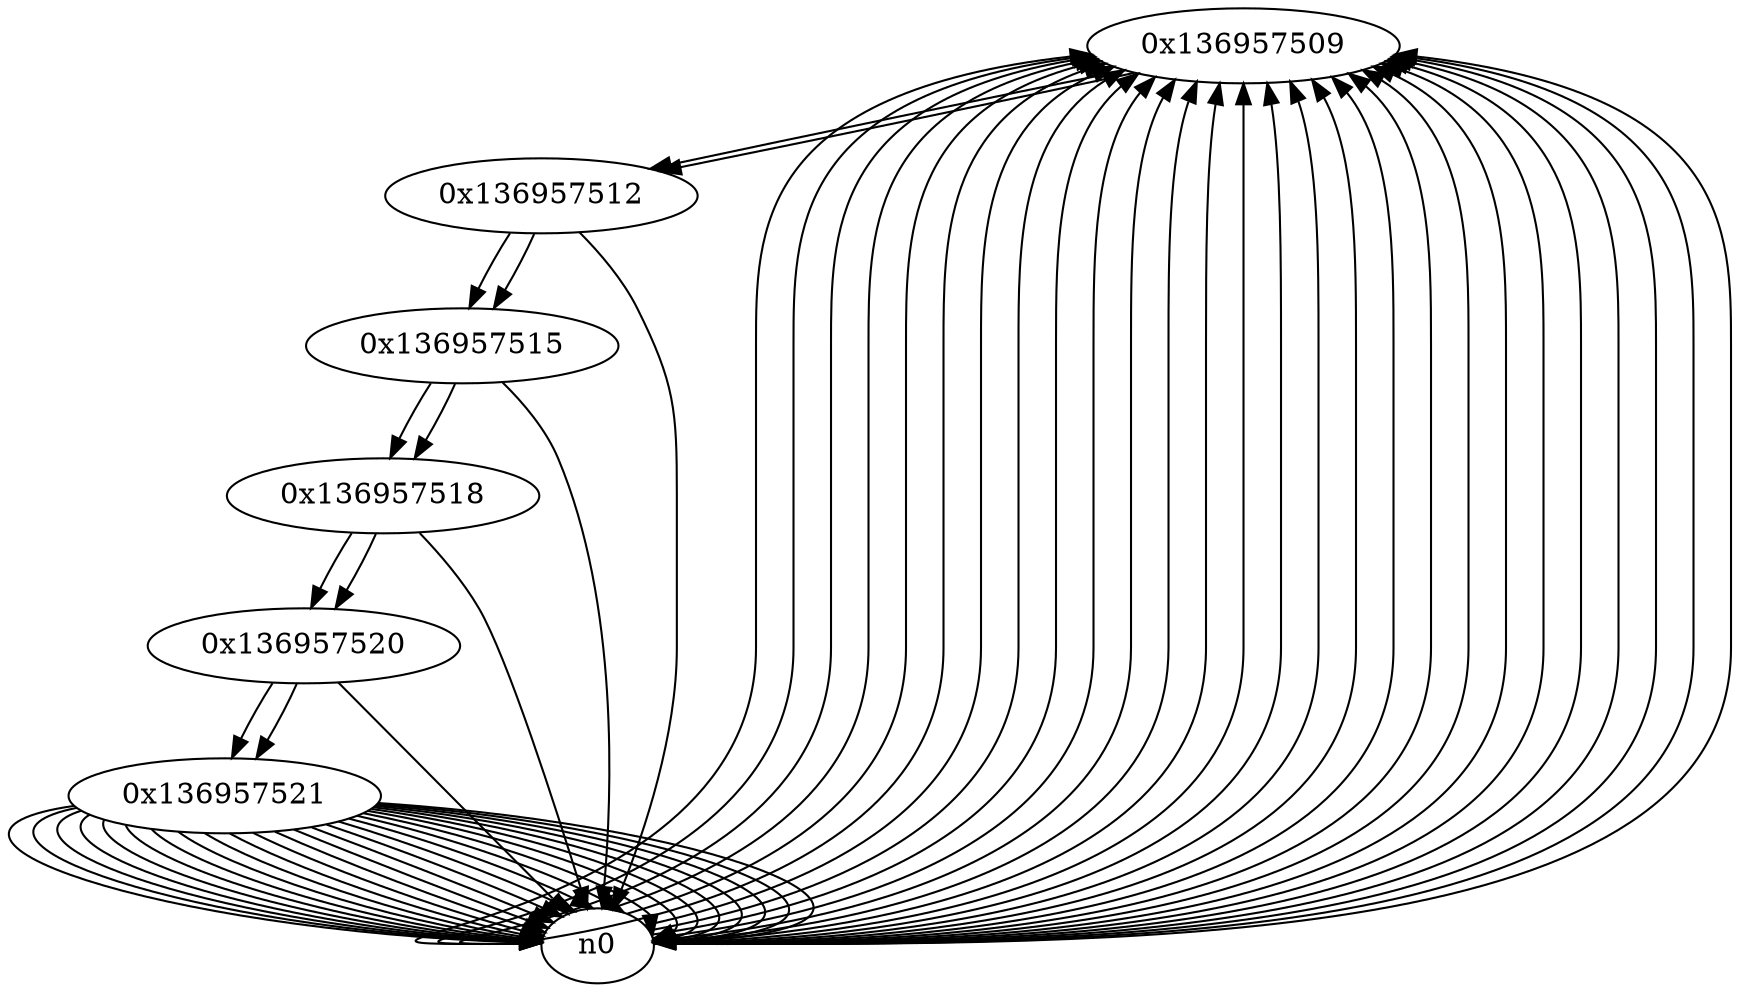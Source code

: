 digraph G{
/* nodes */
  n1 [label="0x136957509"]
  n2 [label="0x136957512"]
  n3 [label="0x136957515"]
  n4 [label="0x136957518"]
  n5 [label="0x136957520"]
  n6 [label="0x136957521"]
/* edges */
n1 -> n2;
n0 -> n1;
n0 -> n1;
n0 -> n1;
n0 -> n1;
n0 -> n1;
n0 -> n1;
n0 -> n1;
n0 -> n1;
n0 -> n1;
n0 -> n1;
n0 -> n1;
n0 -> n1;
n0 -> n1;
n0 -> n1;
n0 -> n1;
n0 -> n1;
n0 -> n1;
n0 -> n1;
n0 -> n1;
n0 -> n1;
n0 -> n1;
n0 -> n1;
n0 -> n1;
n0 -> n1;
n0 -> n1;
n0 -> n1;
n0 -> n1;
n2 -> n3;
n2 -> n0;
n1 -> n2;
n3 -> n4;
n3 -> n0;
n2 -> n3;
n4 -> n5;
n4 -> n0;
n3 -> n4;
n5 -> n6;
n5 -> n0;
n4 -> n5;
n6 -> n0;
n6 -> n0;
n6 -> n0;
n6 -> n0;
n6 -> n0;
n6 -> n0;
n6 -> n0;
n6 -> n0;
n6 -> n0;
n6 -> n0;
n6 -> n0;
n6 -> n0;
n6 -> n0;
n6 -> n0;
n6 -> n0;
n6 -> n0;
n6 -> n0;
n6 -> n0;
n6 -> n0;
n6 -> n0;
n6 -> n0;
n6 -> n0;
n6 -> n0;
n6 -> n0;
n6 -> n0;
n6 -> n0;
n5 -> n6;
}
